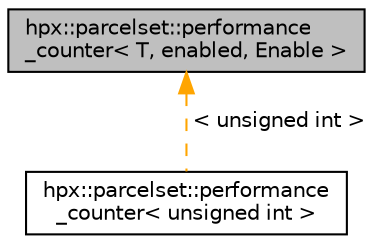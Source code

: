 digraph "hpx::parcelset::performance_counter&lt; T, enabled, Enable &gt;"
{
  edge [fontname="Helvetica",fontsize="10",labelfontname="Helvetica",labelfontsize="10"];
  node [fontname="Helvetica",fontsize="10",shape=record];
  Node0 [label="hpx::parcelset::performance\l_counter\< T, enabled, Enable \>",height=0.2,width=0.4,color="black", fillcolor="grey75", style="filled", fontcolor="black"];
  Node0 -> Node1 [dir="back",color="orange",fontsize="10",style="dashed",label=" \< unsigned int \>" ,fontname="Helvetica"];
  Node1 [label="hpx::parcelset::performance\l_counter\< unsigned int \>",height=0.2,width=0.4,color="black", fillcolor="white", style="filled",URL="$db/d19/structhpx_1_1parcelset_1_1performance__counter.html"];
}
